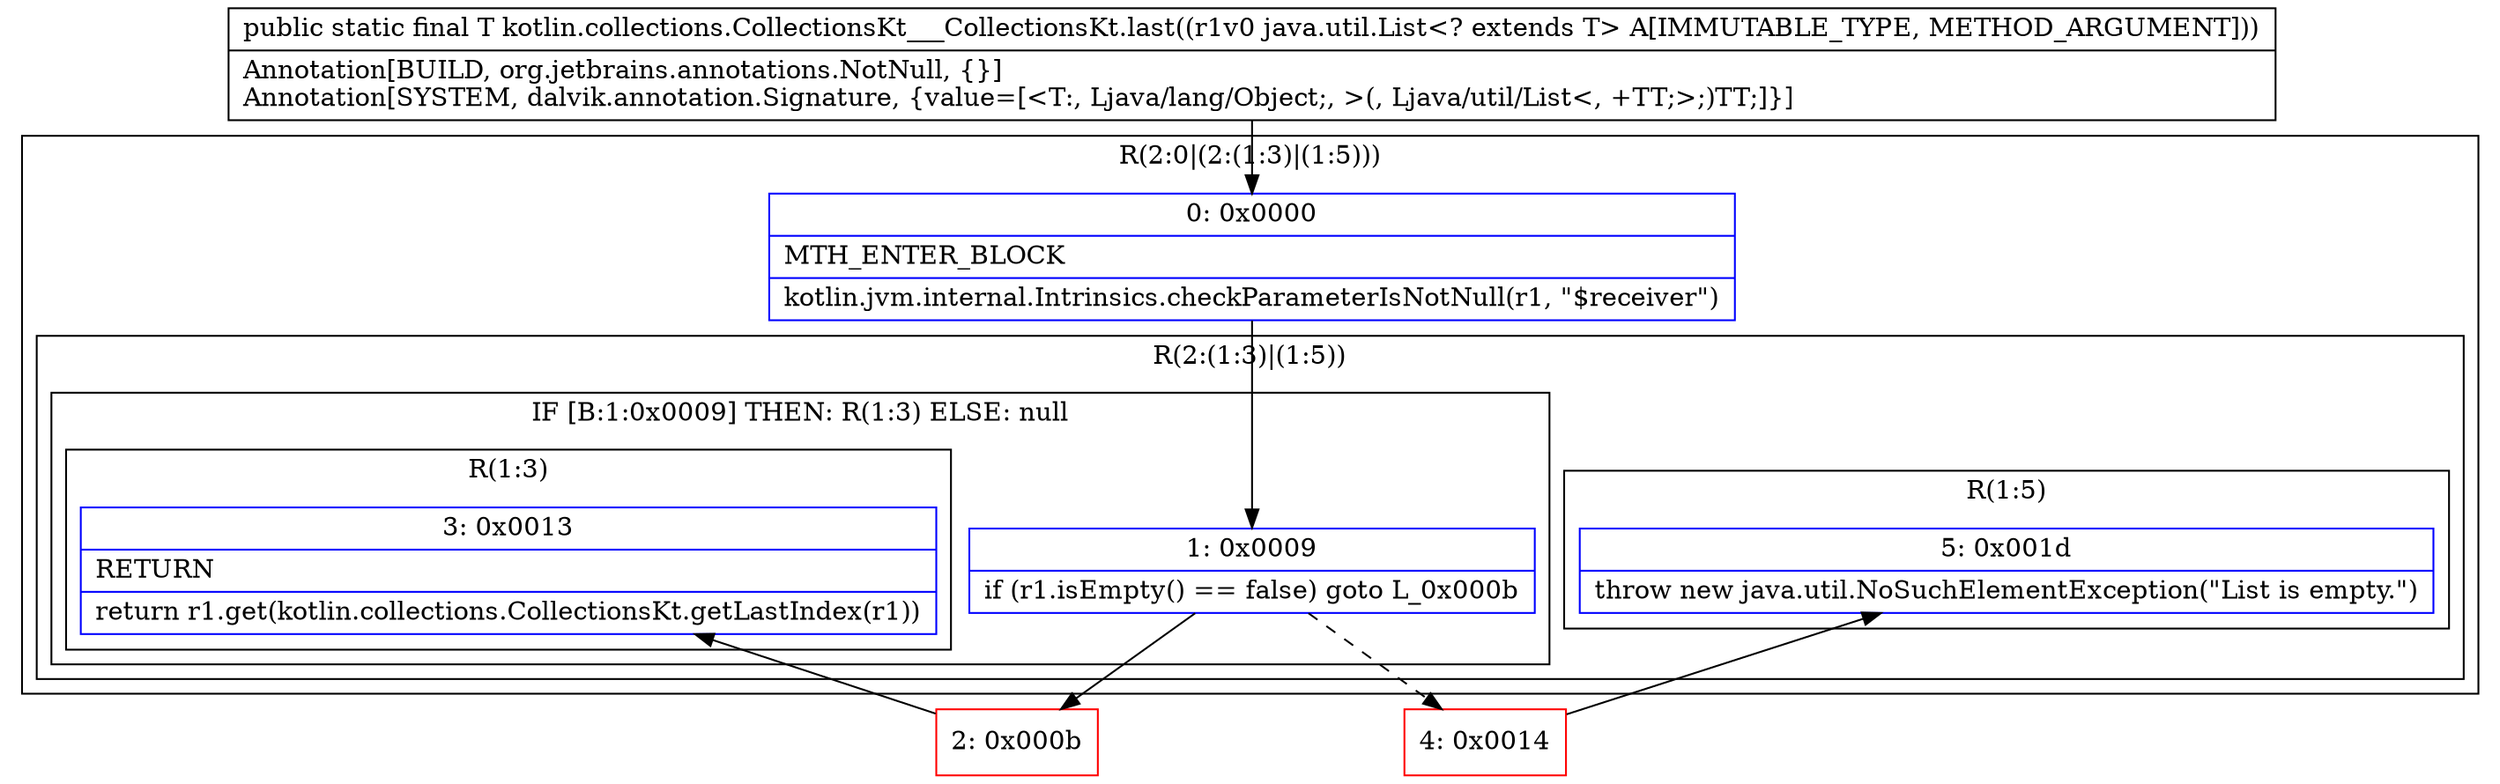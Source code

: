 digraph "CFG forkotlin.collections.CollectionsKt___CollectionsKt.last(Ljava\/util\/List;)Ljava\/lang\/Object;" {
subgraph cluster_Region_74739757 {
label = "R(2:0|(2:(1:3)|(1:5)))";
node [shape=record,color=blue];
Node_0 [shape=record,label="{0\:\ 0x0000|MTH_ENTER_BLOCK\l|kotlin.jvm.internal.Intrinsics.checkParameterIsNotNull(r1, \"$receiver\")\l}"];
subgraph cluster_Region_1719384747 {
label = "R(2:(1:3)|(1:5))";
node [shape=record,color=blue];
subgraph cluster_IfRegion_722289044 {
label = "IF [B:1:0x0009] THEN: R(1:3) ELSE: null";
node [shape=record,color=blue];
Node_1 [shape=record,label="{1\:\ 0x0009|if (r1.isEmpty() == false) goto L_0x000b\l}"];
subgraph cluster_Region_1183519433 {
label = "R(1:3)";
node [shape=record,color=blue];
Node_3 [shape=record,label="{3\:\ 0x0013|RETURN\l|return r1.get(kotlin.collections.CollectionsKt.getLastIndex(r1))\l}"];
}
}
subgraph cluster_Region_1633281837 {
label = "R(1:5)";
node [shape=record,color=blue];
Node_5 [shape=record,label="{5\:\ 0x001d|throw new java.util.NoSuchElementException(\"List is empty.\")\l}"];
}
}
}
Node_2 [shape=record,color=red,label="{2\:\ 0x000b}"];
Node_4 [shape=record,color=red,label="{4\:\ 0x0014}"];
MethodNode[shape=record,label="{public static final T kotlin.collections.CollectionsKt___CollectionsKt.last((r1v0 java.util.List\<? extends T\> A[IMMUTABLE_TYPE, METHOD_ARGUMENT]))  | Annotation[BUILD, org.jetbrains.annotations.NotNull, \{\}]\lAnnotation[SYSTEM, dalvik.annotation.Signature, \{value=[\<T:, Ljava\/lang\/Object;, \>(, Ljava\/util\/List\<, +TT;\>;)TT;]\}]\l}"];
MethodNode -> Node_0;
Node_0 -> Node_1;
Node_1 -> Node_2;
Node_1 -> Node_4[style=dashed];
Node_2 -> Node_3;
Node_4 -> Node_5;
}

